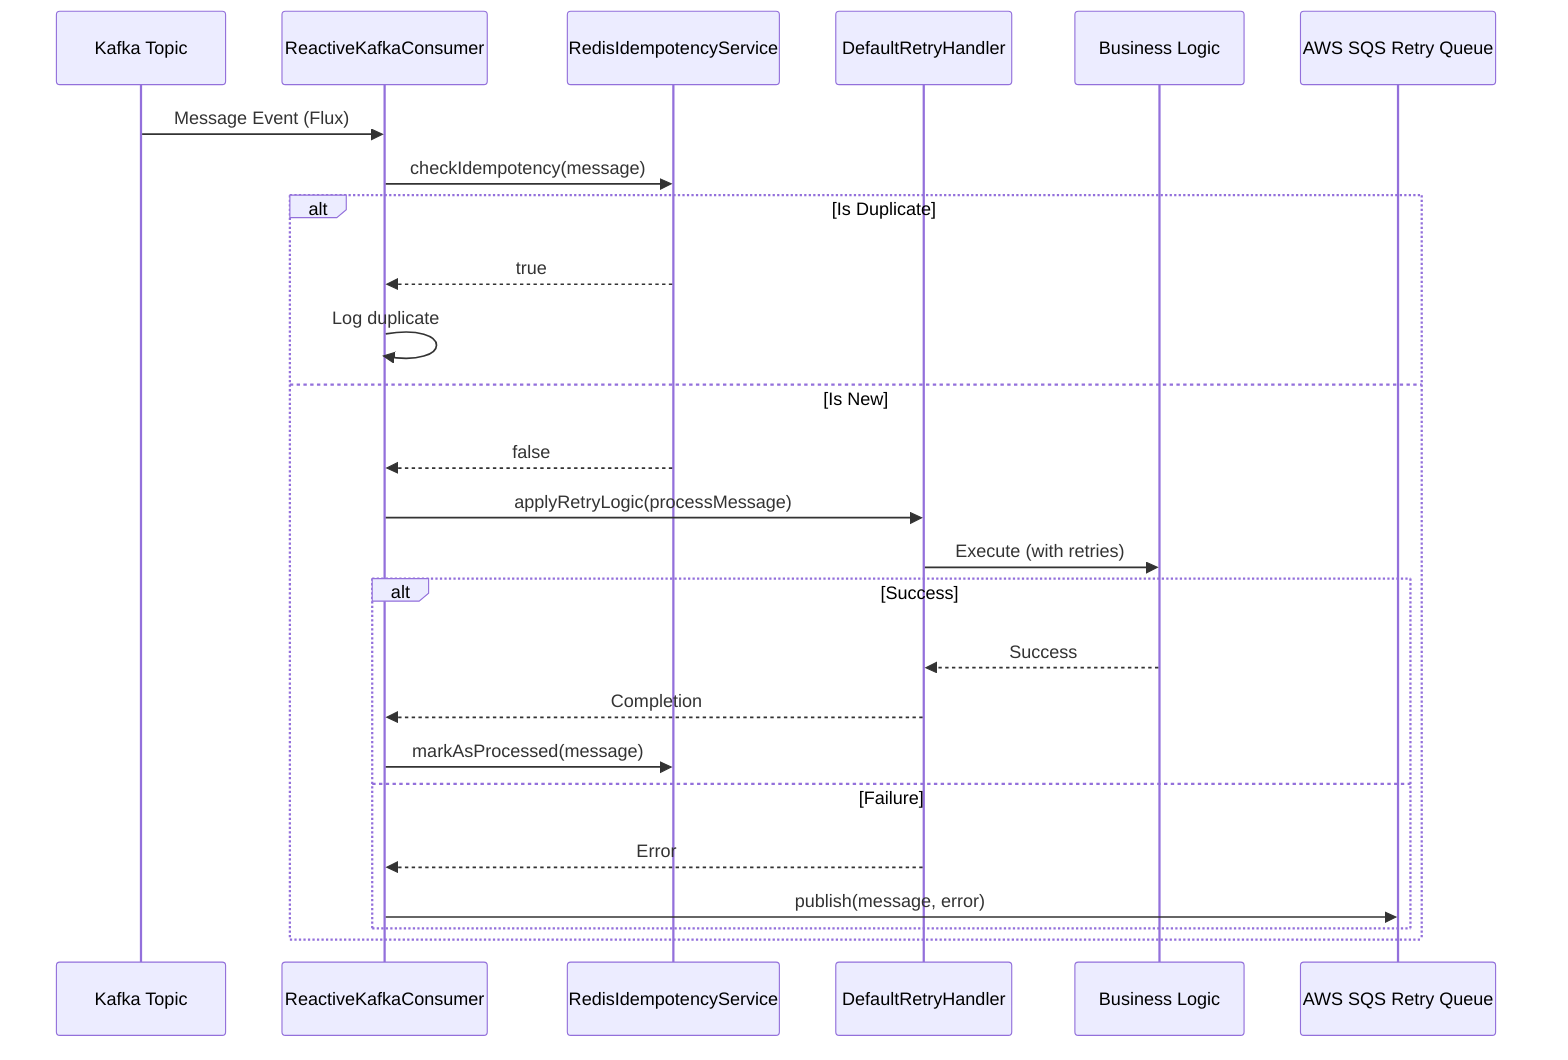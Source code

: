 sequenceDiagram
    participant Kafka as Kafka Topic
    participant Consumer as ReactiveKafkaConsumer
    participant Idempotency as RedisIdempotencyService
    participant Retry as DefaultRetryHandler
    participant MessageHandler as Business Logic
    participant SQS as AWS SQS Retry Queue

    Kafka->>Consumer: Message Event (Flux)
    Consumer->>Idempotency: checkIdempotency(message)
    alt Is Duplicate
        Idempotency-->>Consumer: true
        Consumer->>Consumer: Log duplicate
    else Is New
        Idempotency-->>Consumer: false
        Consumer->>Retry: applyRetryLogic(processMessage)
        Retry->>MessageHandler: Execute (with retries)
        alt Success
            MessageHandler-->>Retry: Success
            Retry-->>Consumer: Completion
            Consumer->>Idempotency: markAsProcessed(message)
        else Failure
            Retry-->>Consumer: Error
            Consumer->>SQS: publish(message, error)
        end
    end
